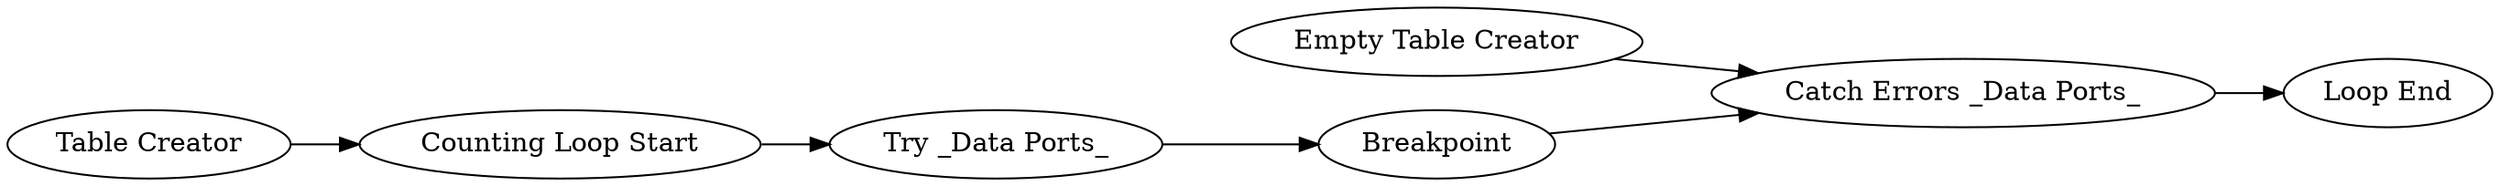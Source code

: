 digraph {
	10 -> 9
	8 -> 6
	1 -> 11
	11 -> 8
	9 -> 12
	6 -> 9
	1 [label="Table Creator"]
	9 [label="Catch Errors _Data Ports_"]
	11 [label="Counting Loop Start"]
	10 [label="Empty Table Creator"]
	8 [label="Try _Data Ports_"]
	6 [label=Breakpoint]
	12 [label="Loop End"]
	rankdir=LR
}
